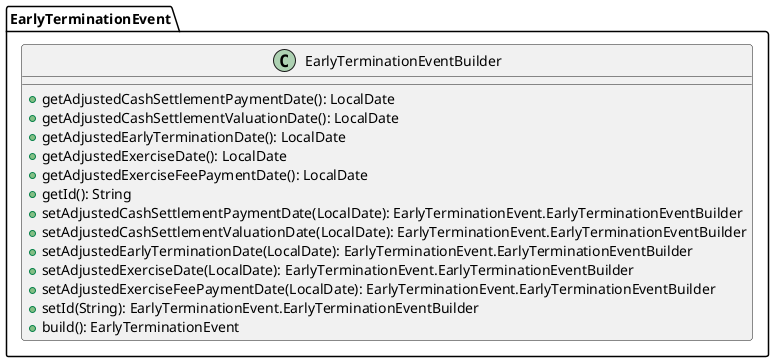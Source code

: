 @startuml

    class EarlyTerminationEvent.EarlyTerminationEventBuilder [[EarlyTerminationEvent.EarlyTerminationEventBuilder.html]] {
        +getAdjustedCashSettlementPaymentDate(): LocalDate
        +getAdjustedCashSettlementValuationDate(): LocalDate
        +getAdjustedEarlyTerminationDate(): LocalDate
        +getAdjustedExerciseDate(): LocalDate
        +getAdjustedExerciseFeePaymentDate(): LocalDate
        +getId(): String
        +setAdjustedCashSettlementPaymentDate(LocalDate): EarlyTerminationEvent.EarlyTerminationEventBuilder
        +setAdjustedCashSettlementValuationDate(LocalDate): EarlyTerminationEvent.EarlyTerminationEventBuilder
        +setAdjustedEarlyTerminationDate(LocalDate): EarlyTerminationEvent.EarlyTerminationEventBuilder
        +setAdjustedExerciseDate(LocalDate): EarlyTerminationEvent.EarlyTerminationEventBuilder
        +setAdjustedExerciseFeePaymentDate(LocalDate): EarlyTerminationEvent.EarlyTerminationEventBuilder
        +setId(String): EarlyTerminationEvent.EarlyTerminationEventBuilder
        +build(): EarlyTerminationEvent
    }

@enduml

